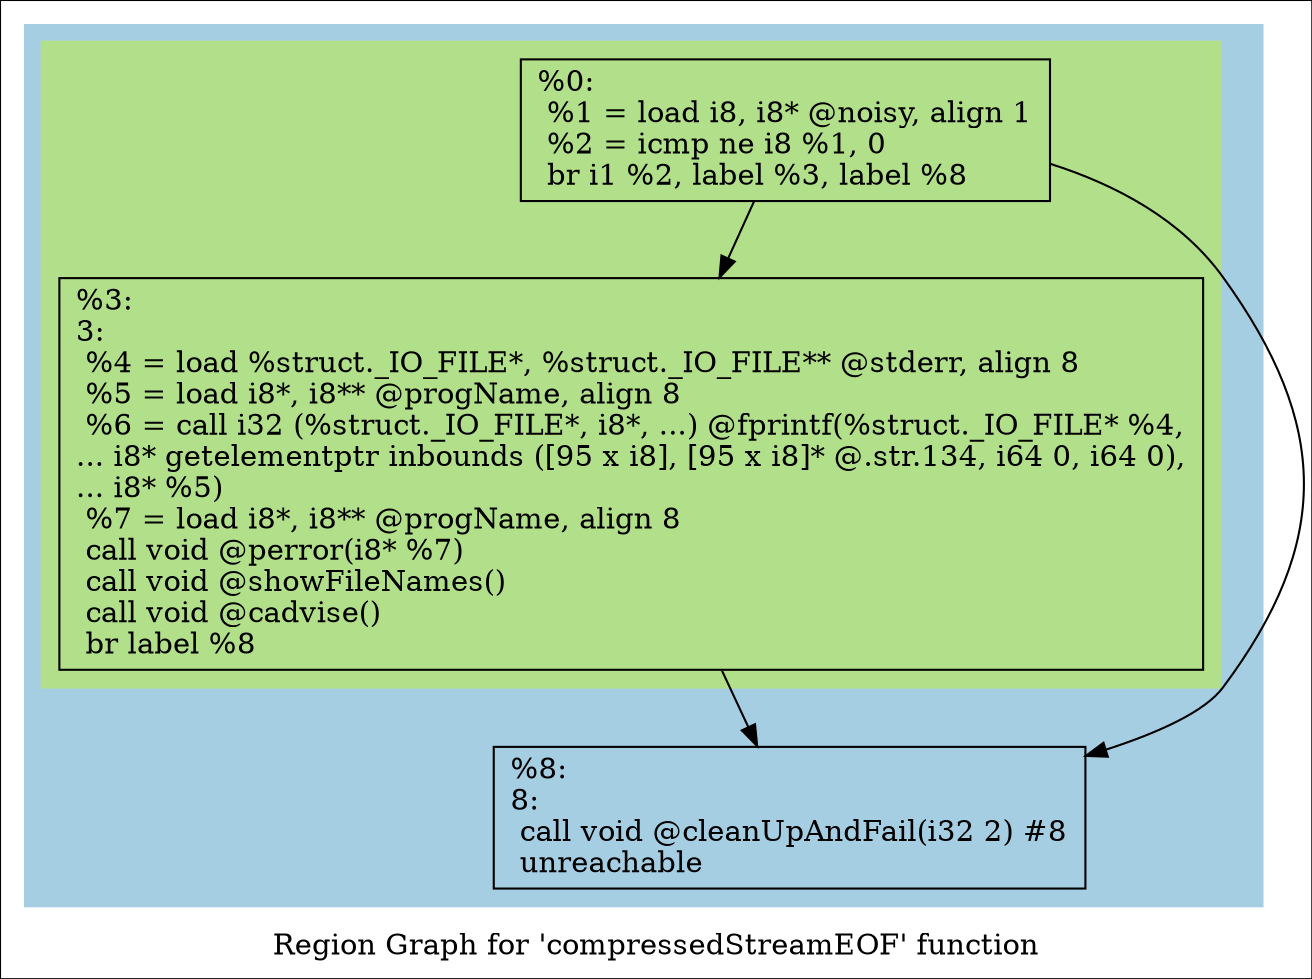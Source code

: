 digraph "Region Graph for 'compressedStreamEOF' function" {
	label="Region Graph for 'compressedStreamEOF' function";

	Node0x2a8fec0 [shape=record,label="{%0:\l  %1 = load i8, i8* @noisy, align 1\l  %2 = icmp ne i8 %1, 0\l  br i1 %2, label %3, label %8\l}"];
	Node0x2a8fec0 -> Node0x2a58ed0;
	Node0x2a8fec0 -> Node0x2b54660;
	Node0x2a58ed0 [shape=record,label="{%3:\l3:                                                \l  %4 = load %struct._IO_FILE*, %struct._IO_FILE** @stderr, align 8\l  %5 = load i8*, i8** @progName, align 8\l  %6 = call i32 (%struct._IO_FILE*, i8*, ...) @fprintf(%struct._IO_FILE* %4,\l... i8* getelementptr inbounds ([95 x i8], [95 x i8]* @.str.134, i64 0, i64 0),\l... i8* %5)\l  %7 = load i8*, i8** @progName, align 8\l  call void @perror(i8* %7)\l  call void @showFileNames()\l  call void @cadvise()\l  br label %8\l}"];
	Node0x2a58ed0 -> Node0x2b54660;
	Node0x2b54660 [shape=record,label="{%8:\l8:                                                \l  call void @cleanUpAndFail(i32 2) #8\l  unreachable\l}"];
	colorscheme = "paired12"
        subgraph cluster_0x27c2b80 {
          label = "";
          style = filled;
          color = 1
          subgraph cluster_0x2b93270 {
            label = "";
            style = filled;
            color = 3
            Node0x2a8fec0;
            Node0x2a58ed0;
          }
          Node0x2b54660;
        }
}
